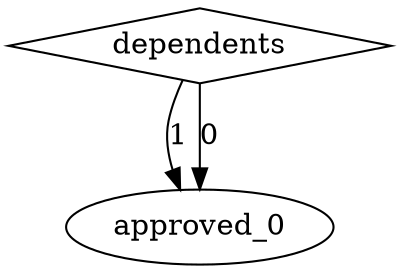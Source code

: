 digraph {
node [label=approved_0,style=""] approved_0
node [label=approved_0,style=""] approved_0
node [label=dependents,shape="diamond",style=""] 0

0 -> approved_0 [label="1"]
0 -> approved_0 [label="0"]
}